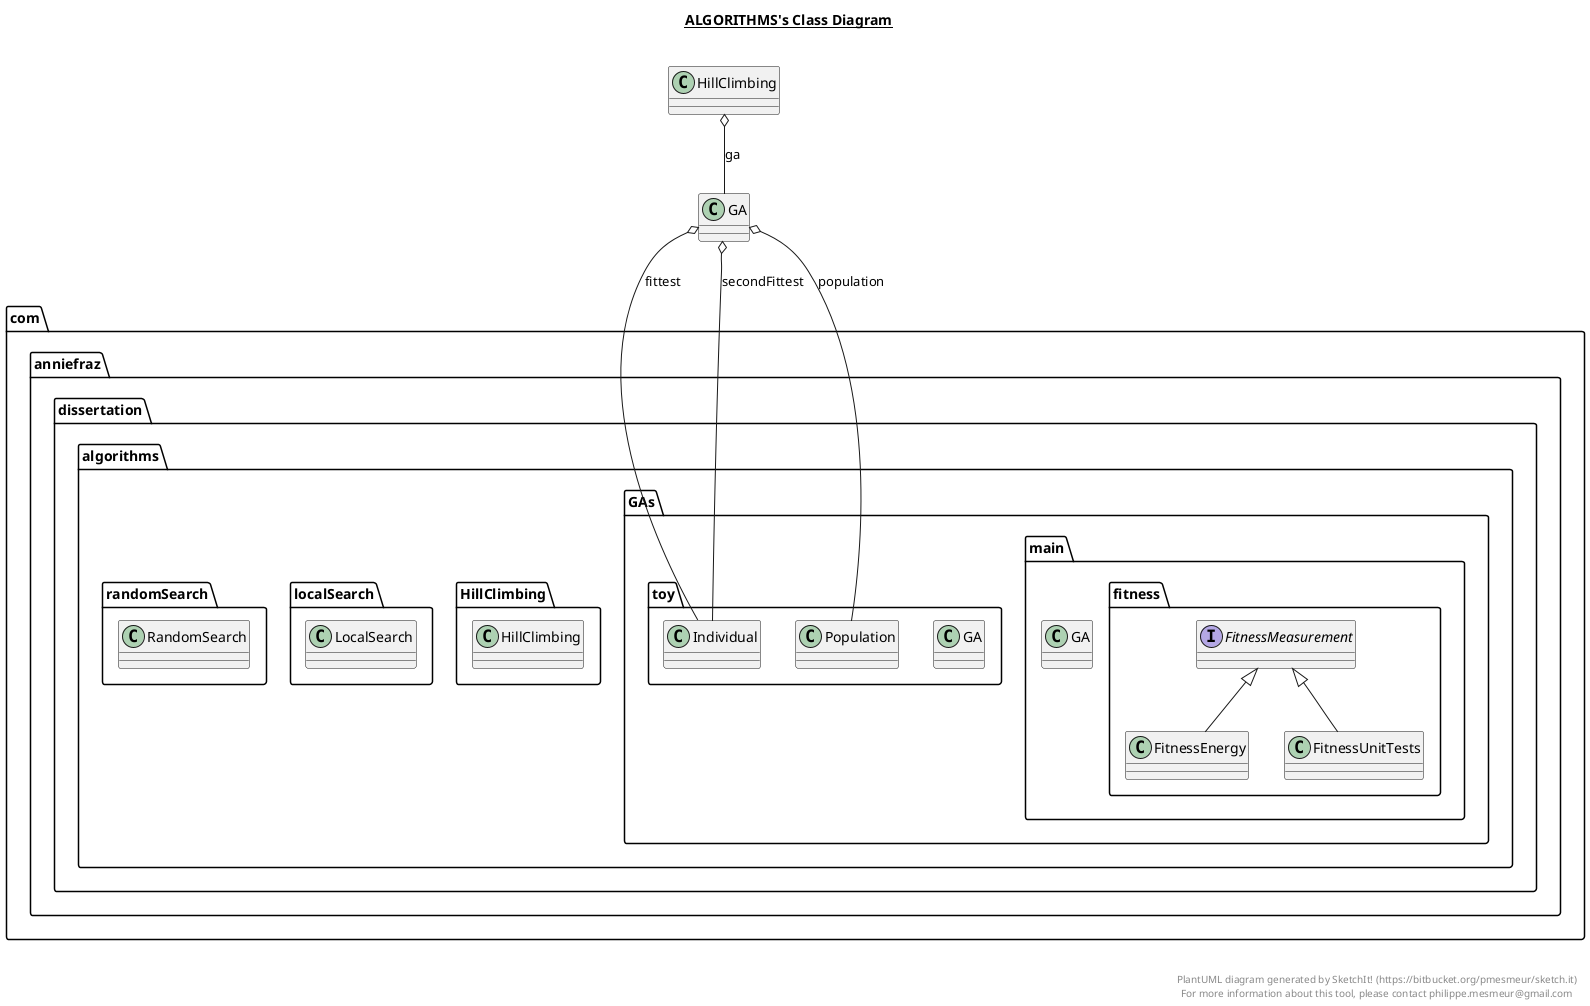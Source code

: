 @startuml

title __ALGORITHMS's Class Diagram__\n

  package com.anniefraz.dissertation.algorithms.GAs.main {
    package com.anniefraz.dissertation.algorithms.GAs.main.fitness {
      class FitnessEnergy {
      }
    }
  }
  

  package com.anniefraz.dissertation.algorithms.GAs.main {
    package com.anniefraz.dissertation.algorithms.GAs.main.fitness {
      interface FitnessMeasurement {
      }
    }
  }
  

  package com.anniefraz.dissertation.algorithms.GAs.main {
    package com.anniefraz.dissertation.algorithms.GAs.main.fitness {
      class FitnessUnitTests {
      }
    }
  }
  

  package com.anniefraz.dissertation.algorithms.GAs.main {
    class GA {
    }
  }
  

  package com.anniefraz.dissertation.algorithms.GAs.toy {
    class GA {
    }
  }
  

  package com.anniefraz.dissertation.algorithms.HillClimbing {
    class HillClimbing {
    }
  }
  

  package com.anniefraz.dissertation.algorithms.GAs.toy {
    class Individual {
    }
  }
  

  package com.anniefraz.dissertation.algorithms.localSearch {
    class LocalSearch {
    }
  }
  

  package com.anniefraz.dissertation.algorithms.GAs.toy {
    class Population {
    }
  }
  

  package com.anniefraz.dissertation.algorithms.randomSearch {
    class RandomSearch {
    }
  }
  

  FitnessEnergy -up-|> FitnessMeasurement
  FitnessUnitTests -up-|> FitnessMeasurement
  GA o-- Population : population
  GA o-- Individual : fittest
  GA o-- Individual : secondFittest
  HillClimbing o-- GA : ga


right footer


PlantUML diagram generated by SketchIt! (https://bitbucket.org/pmesmeur/sketch.it)
For more information about this tool, please contact philippe.mesmeur@gmail.com
endfooter

@enduml
